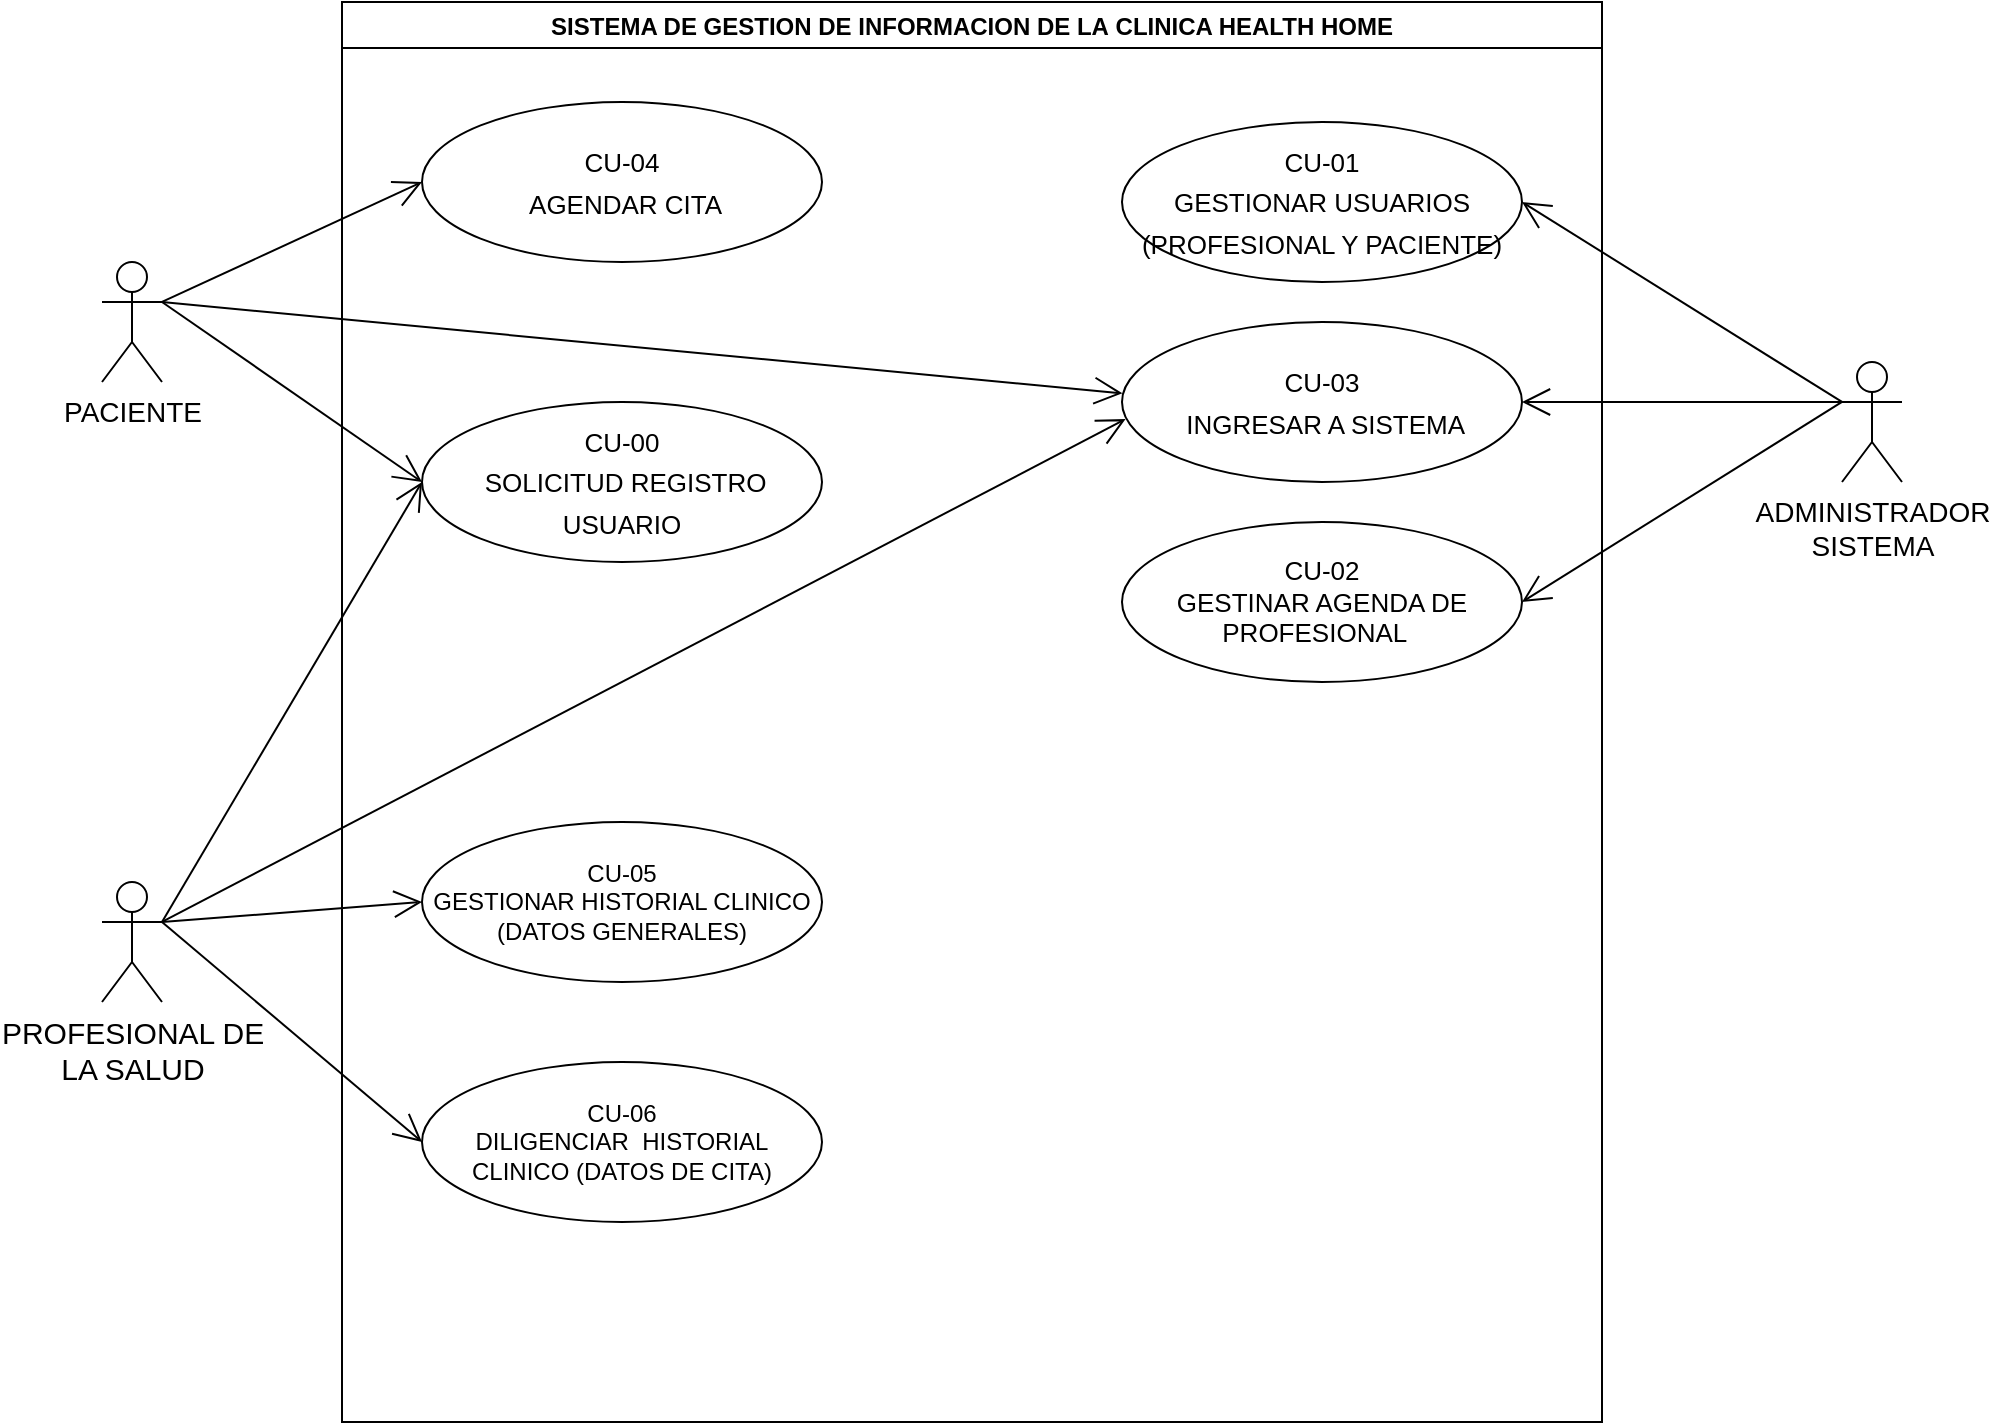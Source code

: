 <mxfile version="15.9.4" type="device"><diagram id="a2u4hUtObjZoYEJqAgCE" name="Page-1"><mxGraphModel dx="2942" dy="678" grid="1" gridSize="10" guides="1" tooltips="1" connect="1" arrows="1" fold="1" page="1" pageScale="1" pageWidth="827" pageHeight="1169" math="0" shadow="0"><root><mxCell id="0"/><mxCell id="1" parent="0"/><mxCell id="6zoiy4wjzGVubThWnq9f-2" value="PACIENTE" style="shape=umlActor;verticalLabelPosition=bottom;verticalAlign=top;html=1;outlineConnect=0;fontSize=14;" parent="1" vertex="1"><mxGeometry x="-1580" y="260" width="30" height="60" as="geometry"/></mxCell><mxCell id="6zoiy4wjzGVubThWnq9f-3" value="&lt;font style=&quot;vertical-align: inherit ; font-size: 15px&quot;&gt;&lt;font style=&quot;vertical-align: inherit ; font-size: 15px&quot;&gt;PROFESIONAL DE &lt;br&gt;LA SALUD&lt;/font&gt;&lt;/font&gt;" style="shape=umlActor;verticalLabelPosition=bottom;verticalAlign=top;html=1;outlineConnect=0;fontSize=15;" parent="1" vertex="1"><mxGeometry x="-1580" y="570" width="30" height="60" as="geometry"/></mxCell><mxCell id="6zoiy4wjzGVubThWnq9f-4" value="&lt;font style=&quot;vertical-align: inherit ; font-size: 14px&quot;&gt;&lt;font style=&quot;vertical-align: inherit ; font-size: 14px&quot;&gt;&lt;font style=&quot;vertical-align: inherit ; font-size: 14px&quot;&gt;&lt;font style=&quot;vertical-align: inherit ; font-size: 14px&quot;&gt;ADMINISTRADOR&lt;br&gt;SISTEMA&lt;br&gt;&lt;/font&gt;&lt;/font&gt;&lt;/font&gt;&lt;/font&gt;" style="shape=umlActor;verticalLabelPosition=bottom;verticalAlign=top;html=1;outlineConnect=0;fontSize=14;" parent="1" vertex="1"><mxGeometry x="-710" y="310" width="30" height="60" as="geometry"/></mxCell><mxCell id="6zoiy4wjzGVubThWnq9f-21" value="SISTEMA DE GESTION DE INFORMACION DE LA CLINICA HEALTH HOME" style="swimlane;" parent="1" vertex="1"><mxGeometry x="-1460" y="130" width="630" height="710" as="geometry"/></mxCell><mxCell id="6zoiy4wjzGVubThWnq9f-24" value="&lt;font style=&quot;font-size: 13px&quot;&gt;CU-03&lt;br&gt;&amp;nbsp;INGRESAR A SISTEMA&lt;/font&gt;" style="ellipse;whiteSpace=wrap;html=1;fontSize=17;fontStyle=0;fontFamily=Helvetica;" parent="6zoiy4wjzGVubThWnq9f-21" vertex="1"><mxGeometry x="390" y="160" width="200" height="80" as="geometry"/></mxCell><mxCell id="6zoiy4wjzGVubThWnq9f-28" value="&lt;font style=&quot;font-size: 13px&quot;&gt;CU-04&lt;br&gt;&amp;nbsp;AGENDAR CITA&lt;/font&gt;" style="ellipse;whiteSpace=wrap;html=1;fontSize=17;fontStyle=0;fontFamily=Helvetica;" parent="6zoiy4wjzGVubThWnq9f-21" vertex="1"><mxGeometry x="40" y="50" width="200" height="80" as="geometry"/></mxCell><mxCell id="6zoiy4wjzGVubThWnq9f-30" value="&lt;span style=&quot;font-size: 13px&quot;&gt;CU-01&lt;br&gt;GESTIONAR USUARIOS (PROFESIONAL Y PACIENTE)&lt;/span&gt;" style="ellipse;whiteSpace=wrap;html=1;fontSize=17;fontStyle=0;fontFamily=Helvetica;" parent="6zoiy4wjzGVubThWnq9f-21" vertex="1"><mxGeometry x="390" y="60" width="200" height="80" as="geometry"/></mxCell><mxCell id="6zoiy4wjzGVubThWnq9f-31" value="&lt;span style=&quot;font-size: 13px&quot;&gt;CU-02&lt;br style=&quot;font-size: 13px&quot;&gt;GESTINAR AGENDA DE PROFESIONAL&amp;nbsp;&amp;nbsp;&lt;/span&gt;" style="ellipse;whiteSpace=wrap;html=1;fontSize=13;fontStyle=0;fontFamily=Helvetica;" parent="6zoiy4wjzGVubThWnq9f-21" vertex="1"><mxGeometry x="390" y="260" width="200" height="80" as="geometry"/></mxCell><mxCell id="6zoiy4wjzGVubThWnq9f-35" value="&lt;span style=&quot;font-size: 12px&quot;&gt;CU-05&lt;br style=&quot;font-size: 12px&quot;&gt;GESTIONAR HISTORIAL CLINICO (DATOS GENERALES)&lt;/span&gt;" style="ellipse;whiteSpace=wrap;html=1;fontSize=12;fontStyle=0;fontFamily=Helvetica;" parent="6zoiy4wjzGVubThWnq9f-21" vertex="1"><mxGeometry x="40" y="410" width="200" height="80" as="geometry"/></mxCell><mxCell id="6zoiy4wjzGVubThWnq9f-37" value="&lt;span style=&quot;font-size: 12px&quot;&gt;CU-06&lt;br style=&quot;font-size: 12px&quot;&gt;DILIGENCIAR&amp;nbsp; HISTORIAL CLINICO (DATOS DE CITA)&lt;/span&gt;" style="ellipse;whiteSpace=wrap;html=1;fontSize=12;fontStyle=0;fontFamily=Helvetica;" parent="6zoiy4wjzGVubThWnq9f-21" vertex="1"><mxGeometry x="40" y="530" width="200" height="80" as="geometry"/></mxCell><mxCell id="Xw46LCxQixro4bPgJvaD-10" value="" style="endArrow=open;endFill=1;endSize=12;html=1;rounded=0;fontFamily=Helvetica;fontSize=13;entryX=1;entryY=0.5;entryDx=0;entryDy=0;" parent="6zoiy4wjzGVubThWnq9f-21" target="6zoiy4wjzGVubThWnq9f-24" edge="1"><mxGeometry width="160" relative="1" as="geometry"><mxPoint x="750" y="200" as="sourcePoint"/><mxPoint x="490" y="220" as="targetPoint"/></mxGeometry></mxCell><mxCell id="sTff5gtpaYpp1lUg5OoG-1" value="&lt;font style=&quot;font-size: 13px&quot;&gt;CU-00&lt;br&gt;&amp;nbsp;SOLICITUD REGISTRO USUARIO&lt;/font&gt;" style="ellipse;whiteSpace=wrap;html=1;fontSize=17;fontStyle=0;fontFamily=Helvetica;" parent="6zoiy4wjzGVubThWnq9f-21" vertex="1"><mxGeometry x="40" y="200" width="200" height="80" as="geometry"/></mxCell><mxCell id="6zoiy4wjzGVubThWnq9f-25" value="" style="endArrow=open;endFill=1;endSize=12;html=1;rounded=0;fontFamily=Helvetica;fontSize=13;exitX=1;exitY=0.333;exitDx=0;exitDy=0;exitPerimeter=0;entryX=0.001;entryY=0.446;entryDx=0;entryDy=0;entryPerimeter=0;" parent="1" source="6zoiy4wjzGVubThWnq9f-2" target="6zoiy4wjzGVubThWnq9f-24" edge="1"><mxGeometry width="160" relative="1" as="geometry"><mxPoint x="-1530" y="540" as="sourcePoint"/><mxPoint x="-1420" y="350" as="targetPoint"/></mxGeometry></mxCell><mxCell id="6zoiy4wjzGVubThWnq9f-26" value="" style="endArrow=open;endFill=1;endSize=12;html=1;rounded=0;fontFamily=Helvetica;fontSize=13;exitX=1;exitY=0.333;exitDx=0;exitDy=0;exitPerimeter=0;entryX=0.009;entryY=0.607;entryDx=0;entryDy=0;entryPerimeter=0;" parent="1" source="6zoiy4wjzGVubThWnq9f-3" target="6zoiy4wjzGVubThWnq9f-24" edge="1"><mxGeometry width="160" relative="1" as="geometry"><mxPoint x="-1510" y="560" as="sourcePoint"/><mxPoint x="-1410" y="370" as="targetPoint"/></mxGeometry></mxCell><mxCell id="6zoiy4wjzGVubThWnq9f-27" value="" style="endArrow=open;endFill=1;endSize=12;html=1;rounded=0;fontFamily=Helvetica;fontSize=13;entryX=1;entryY=0.5;entryDx=0;entryDy=0;exitX=0;exitY=0.333;exitDx=0;exitDy=0;exitPerimeter=0;" parent="1" source="6zoiy4wjzGVubThWnq9f-4" target="6zoiy4wjzGVubThWnq9f-30" edge="1"><mxGeometry width="160" relative="1" as="geometry"><mxPoint x="-890" y="320" as="sourcePoint"/><mxPoint x="-1080" y="380" as="targetPoint"/></mxGeometry></mxCell><mxCell id="6zoiy4wjzGVubThWnq9f-29" value="" style="endArrow=open;endFill=1;endSize=12;html=1;rounded=0;fontFamily=Helvetica;fontSize=13;exitX=1;exitY=0.333;exitDx=0;exitDy=0;exitPerimeter=0;entryX=0;entryY=0.5;entryDx=0;entryDy=0;" parent="1" source="6zoiy4wjzGVubThWnq9f-2" target="6zoiy4wjzGVubThWnq9f-28" edge="1"><mxGeometry width="160" relative="1" as="geometry"><mxPoint x="-1520" y="550" as="sourcePoint"/><mxPoint x="-1250" y="250" as="targetPoint"/></mxGeometry></mxCell><mxCell id="6zoiy4wjzGVubThWnq9f-32" value="" style="endArrow=open;endFill=1;endSize=12;html=1;rounded=0;fontFamily=Helvetica;fontSize=13;entryX=1;entryY=0.5;entryDx=0;entryDy=0;exitX=0;exitY=0.333;exitDx=0;exitDy=0;exitPerimeter=0;" parent="1" source="6zoiy4wjzGVubThWnq9f-4" target="6zoiy4wjzGVubThWnq9f-31" edge="1"><mxGeometry width="160" relative="1" as="geometry"><mxPoint x="-930" y="330" as="sourcePoint"/><mxPoint x="-960.0" y="280" as="targetPoint"/></mxGeometry></mxCell><mxCell id="6zoiy4wjzGVubThWnq9f-36" value="" style="endArrow=open;endFill=1;endSize=12;html=1;rounded=0;fontFamily=Helvetica;fontSize=13;entryX=0;entryY=0.5;entryDx=0;entryDy=0;exitX=1;exitY=0.333;exitDx=0;exitDy=0;exitPerimeter=0;" parent="1" source="6zoiy4wjzGVubThWnq9f-3" target="6zoiy4wjzGVubThWnq9f-35" edge="1"><mxGeometry width="160" relative="1" as="geometry"><mxPoint x="-1530" y="670" as="sourcePoint"/><mxPoint x="-1340" y="680" as="targetPoint"/></mxGeometry></mxCell><mxCell id="6zoiy4wjzGVubThWnq9f-38" value="" style="endArrow=open;endFill=1;endSize=12;html=1;rounded=0;fontFamily=Helvetica;fontSize=13;entryX=0;entryY=0.5;entryDx=0;entryDy=0;exitX=1;exitY=0.333;exitDx=0;exitDy=0;exitPerimeter=0;" parent="1" source="6zoiy4wjzGVubThWnq9f-3" target="6zoiy4wjzGVubThWnq9f-37" edge="1"><mxGeometry width="160" relative="1" as="geometry"><mxPoint x="-1530" y="770" as="sourcePoint"/><mxPoint x="-1340" y="810" as="targetPoint"/></mxGeometry></mxCell><mxCell id="sTff5gtpaYpp1lUg5OoG-4" value="" style="endArrow=open;endFill=1;endSize=12;html=1;rounded=0;fontFamily=Helvetica;fontSize=13;entryX=0;entryY=0.5;entryDx=0;entryDy=0;" parent="1" target="sTff5gtpaYpp1lUg5OoG-1" edge="1"><mxGeometry width="160" relative="1" as="geometry"><mxPoint x="-1550" y="280" as="sourcePoint"/><mxPoint x="-1410" y="290" as="targetPoint"/></mxGeometry></mxCell><mxCell id="sTff5gtpaYpp1lUg5OoG-5" value="" style="endArrow=open;endFill=1;endSize=12;html=1;rounded=0;fontFamily=Helvetica;fontSize=13;entryX=0;entryY=0.5;entryDx=0;entryDy=0;exitX=1;exitY=0.333;exitDx=0;exitDy=0;exitPerimeter=0;" parent="1" source="6zoiy4wjzGVubThWnq9f-3" target="sTff5gtpaYpp1lUg5OoG-1" edge="1"><mxGeometry width="160" relative="1" as="geometry"><mxPoint x="-1550" y="480" as="sourcePoint"/><mxPoint x="-1410.0" y="600" as="targetPoint"/></mxGeometry></mxCell></root></mxGraphModel></diagram></mxfile>
